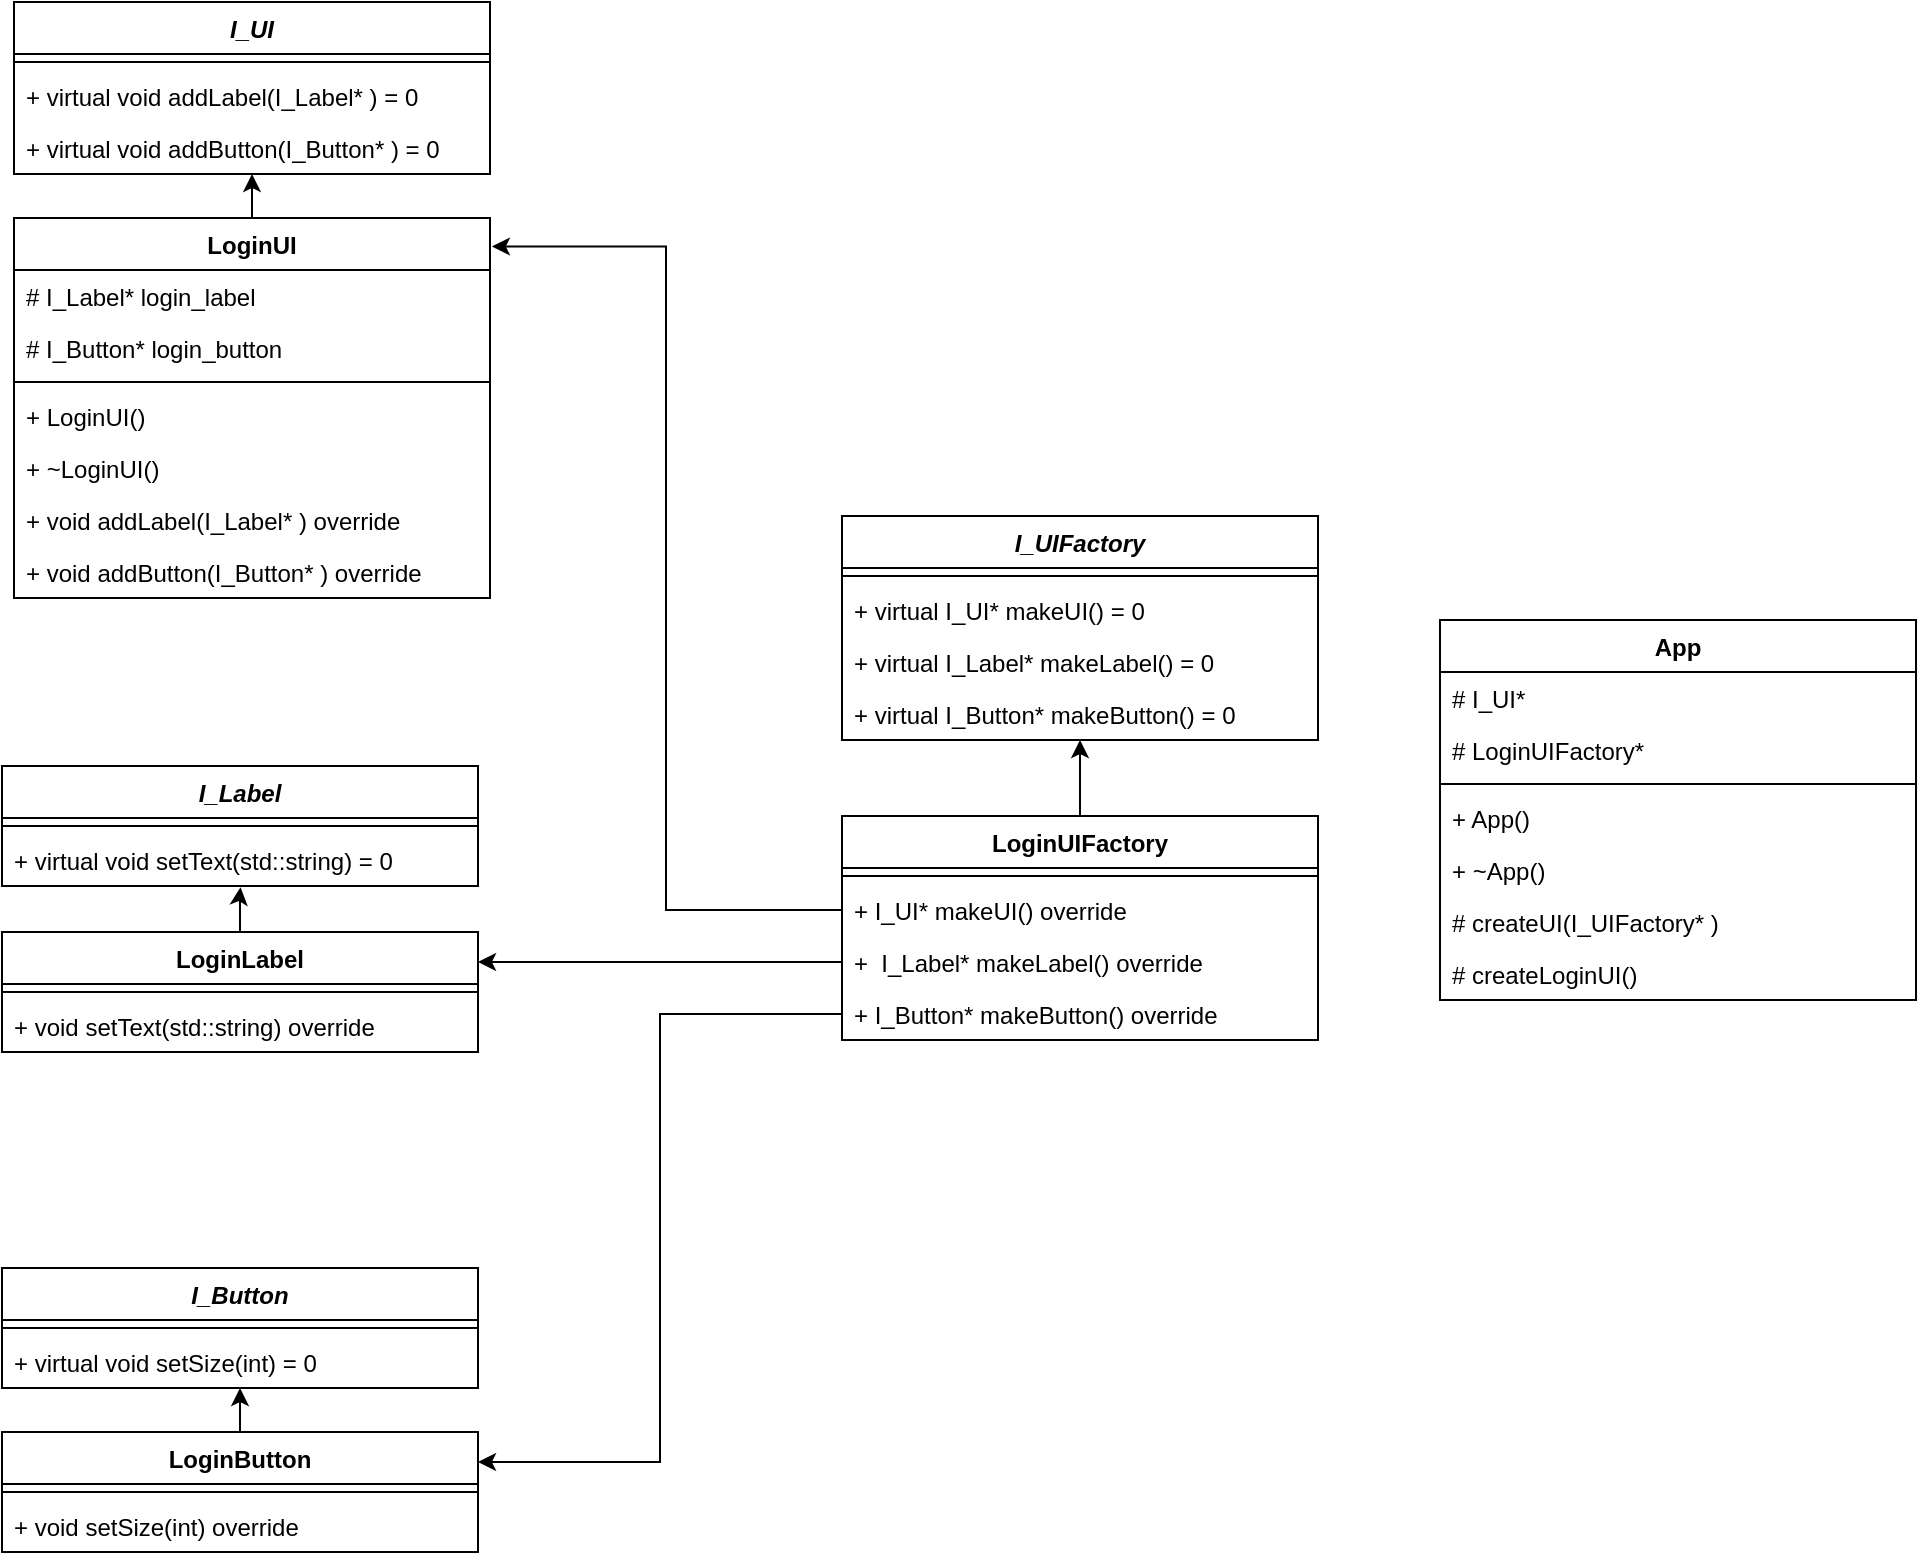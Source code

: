 <mxfile version="23.1.7" type="device" pages="3">
  <diagram name="Page-1" id="u-GXbOxrfGGxTfUqJHSn">
    <mxGraphModel dx="474" dy="396" grid="0" gridSize="10" guides="1" tooltips="1" connect="1" arrows="1" fold="1" page="0" pageScale="1" pageWidth="850" pageHeight="1100" math="0" shadow="0">
      <root>
        <mxCell id="0" />
        <mxCell id="1" parent="0" />
        <mxCell id="1zvYNwJNQV_Y8qh9ZPxv-1" value="&lt;i&gt;I_Label&lt;/i&gt;" style="swimlane;fontStyle=1;align=center;verticalAlign=top;childLayout=stackLayout;horizontal=1;startSize=26;horizontalStack=0;resizeParent=1;resizeParentMax=0;resizeLast=0;collapsible=1;marginBottom=0;whiteSpace=wrap;html=1;" parent="1" vertex="1">
          <mxGeometry x="1228" y="892" width="238" height="60" as="geometry" />
        </mxCell>
        <mxCell id="1zvYNwJNQV_Y8qh9ZPxv-3" value="" style="line;strokeWidth=1;fillColor=none;align=left;verticalAlign=middle;spacingTop=-1;spacingLeft=3;spacingRight=3;rotatable=0;labelPosition=right;points=[];portConstraint=eastwest;strokeColor=inherit;" parent="1zvYNwJNQV_Y8qh9ZPxv-1" vertex="1">
          <mxGeometry y="26" width="238" height="8" as="geometry" />
        </mxCell>
        <mxCell id="1zvYNwJNQV_Y8qh9ZPxv-4" value="+ virtual void setText(std::string) = 0" style="text;strokeColor=none;fillColor=none;align=left;verticalAlign=top;spacingLeft=4;spacingRight=4;overflow=hidden;rotatable=0;points=[[0,0.5],[1,0.5]];portConstraint=eastwest;whiteSpace=wrap;html=1;" parent="1zvYNwJNQV_Y8qh9ZPxv-1" vertex="1">
          <mxGeometry y="34" width="238" height="26" as="geometry" />
        </mxCell>
        <mxCell id="1zvYNwJNQV_Y8qh9ZPxv-5" value="&lt;i&gt;I_Button&lt;/i&gt;" style="swimlane;fontStyle=1;align=center;verticalAlign=top;childLayout=stackLayout;horizontal=1;startSize=26;horizontalStack=0;resizeParent=1;resizeParentMax=0;resizeLast=0;collapsible=1;marginBottom=0;whiteSpace=wrap;html=1;" parent="1" vertex="1">
          <mxGeometry x="1228" y="1143" width="238" height="60" as="geometry" />
        </mxCell>
        <mxCell id="1zvYNwJNQV_Y8qh9ZPxv-6" value="" style="line;strokeWidth=1;fillColor=none;align=left;verticalAlign=middle;spacingTop=-1;spacingLeft=3;spacingRight=3;rotatable=0;labelPosition=right;points=[];portConstraint=eastwest;strokeColor=inherit;" parent="1zvYNwJNQV_Y8qh9ZPxv-5" vertex="1">
          <mxGeometry y="26" width="238" height="8" as="geometry" />
        </mxCell>
        <mxCell id="1zvYNwJNQV_Y8qh9ZPxv-7" value="+ virtual void setSize(int) = 0" style="text;strokeColor=none;fillColor=none;align=left;verticalAlign=top;spacingLeft=4;spacingRight=4;overflow=hidden;rotatable=0;points=[[0,0.5],[1,0.5]];portConstraint=eastwest;whiteSpace=wrap;html=1;" parent="1zvYNwJNQV_Y8qh9ZPxv-5" vertex="1">
          <mxGeometry y="34" width="238" height="26" as="geometry" />
        </mxCell>
        <mxCell id="1zvYNwJNQV_Y8qh9ZPxv-8" value="&lt;i&gt;I_UI&lt;/i&gt;" style="swimlane;fontStyle=1;align=center;verticalAlign=top;childLayout=stackLayout;horizontal=1;startSize=26;horizontalStack=0;resizeParent=1;resizeParentMax=0;resizeLast=0;collapsible=1;marginBottom=0;whiteSpace=wrap;html=1;" parent="1" vertex="1">
          <mxGeometry x="1234" y="510" width="238" height="86" as="geometry" />
        </mxCell>
        <mxCell id="1zvYNwJNQV_Y8qh9ZPxv-9" value="" style="line;strokeWidth=1;fillColor=none;align=left;verticalAlign=middle;spacingTop=-1;spacingLeft=3;spacingRight=3;rotatable=0;labelPosition=right;points=[];portConstraint=eastwest;strokeColor=inherit;" parent="1zvYNwJNQV_Y8qh9ZPxv-8" vertex="1">
          <mxGeometry y="26" width="238" height="8" as="geometry" />
        </mxCell>
        <mxCell id="1zvYNwJNQV_Y8qh9ZPxv-10" value="+ virtual void addLabel(I_Label* ) = 0" style="text;strokeColor=none;fillColor=none;align=left;verticalAlign=top;spacingLeft=4;spacingRight=4;overflow=hidden;rotatable=0;points=[[0,0.5],[1,0.5]];portConstraint=eastwest;whiteSpace=wrap;html=1;" parent="1zvYNwJNQV_Y8qh9ZPxv-8" vertex="1">
          <mxGeometry y="34" width="238" height="26" as="geometry" />
        </mxCell>
        <mxCell id="1zvYNwJNQV_Y8qh9ZPxv-11" value="+ virtual void addButton(I_Button* ) = 0" style="text;strokeColor=none;fillColor=none;align=left;verticalAlign=top;spacingLeft=4;spacingRight=4;overflow=hidden;rotatable=0;points=[[0,0.5],[1,0.5]];portConstraint=eastwest;whiteSpace=wrap;html=1;" parent="1zvYNwJNQV_Y8qh9ZPxv-8" vertex="1">
          <mxGeometry y="60" width="238" height="26" as="geometry" />
        </mxCell>
        <mxCell id="1zvYNwJNQV_Y8qh9ZPxv-12" value="LoginLabel" style="swimlane;fontStyle=1;align=center;verticalAlign=top;childLayout=stackLayout;horizontal=1;startSize=26;horizontalStack=0;resizeParent=1;resizeParentMax=0;resizeLast=0;collapsible=1;marginBottom=0;whiteSpace=wrap;html=1;" parent="1" vertex="1">
          <mxGeometry x="1228" y="975" width="238" height="60" as="geometry" />
        </mxCell>
        <mxCell id="1zvYNwJNQV_Y8qh9ZPxv-13" value="" style="line;strokeWidth=1;fillColor=none;align=left;verticalAlign=middle;spacingTop=-1;spacingLeft=3;spacingRight=3;rotatable=0;labelPosition=right;points=[];portConstraint=eastwest;strokeColor=inherit;" parent="1zvYNwJNQV_Y8qh9ZPxv-12" vertex="1">
          <mxGeometry y="26" width="238" height="8" as="geometry" />
        </mxCell>
        <mxCell id="1zvYNwJNQV_Y8qh9ZPxv-14" value="+ void setText(std::string) override" style="text;strokeColor=none;fillColor=none;align=left;verticalAlign=top;spacingLeft=4;spacingRight=4;overflow=hidden;rotatable=0;points=[[0,0.5],[1,0.5]];portConstraint=eastwest;whiteSpace=wrap;html=1;" parent="1zvYNwJNQV_Y8qh9ZPxv-12" vertex="1">
          <mxGeometry y="34" width="238" height="26" as="geometry" />
        </mxCell>
        <mxCell id="1zvYNwJNQV_Y8qh9ZPxv-15" style="edgeStyle=orthogonalEdgeStyle;rounded=0;orthogonalLoop=1;jettySize=auto;html=1;entryX=0.501;entryY=1.022;entryDx=0;entryDy=0;entryPerimeter=0;" parent="1" source="1zvYNwJNQV_Y8qh9ZPxv-12" target="1zvYNwJNQV_Y8qh9ZPxv-4" edge="1">
          <mxGeometry relative="1" as="geometry" />
        </mxCell>
        <mxCell id="1zvYNwJNQV_Y8qh9ZPxv-30" style="edgeStyle=orthogonalEdgeStyle;rounded=0;orthogonalLoop=1;jettySize=auto;html=1;" parent="1" source="1zvYNwJNQV_Y8qh9ZPxv-16" target="1zvYNwJNQV_Y8qh9ZPxv-5" edge="1">
          <mxGeometry relative="1" as="geometry" />
        </mxCell>
        <mxCell id="1zvYNwJNQV_Y8qh9ZPxv-16" value="LoginButton" style="swimlane;fontStyle=1;align=center;verticalAlign=top;childLayout=stackLayout;horizontal=1;startSize=26;horizontalStack=0;resizeParent=1;resizeParentMax=0;resizeLast=0;collapsible=1;marginBottom=0;whiteSpace=wrap;html=1;" parent="1" vertex="1">
          <mxGeometry x="1228" y="1225" width="238" height="60" as="geometry" />
        </mxCell>
        <mxCell id="1zvYNwJNQV_Y8qh9ZPxv-17" value="" style="line;strokeWidth=1;fillColor=none;align=left;verticalAlign=middle;spacingTop=-1;spacingLeft=3;spacingRight=3;rotatable=0;labelPosition=right;points=[];portConstraint=eastwest;strokeColor=inherit;" parent="1zvYNwJNQV_Y8qh9ZPxv-16" vertex="1">
          <mxGeometry y="26" width="238" height="8" as="geometry" />
        </mxCell>
        <mxCell id="1zvYNwJNQV_Y8qh9ZPxv-18" value="+ void setSize(int) override" style="text;strokeColor=none;fillColor=none;align=left;verticalAlign=top;spacingLeft=4;spacingRight=4;overflow=hidden;rotatable=0;points=[[0,0.5],[1,0.5]];portConstraint=eastwest;whiteSpace=wrap;html=1;" parent="1zvYNwJNQV_Y8qh9ZPxv-16" vertex="1">
          <mxGeometry y="34" width="238" height="26" as="geometry" />
        </mxCell>
        <mxCell id="1zvYNwJNQV_Y8qh9ZPxv-29" style="edgeStyle=orthogonalEdgeStyle;rounded=0;orthogonalLoop=1;jettySize=auto;html=1;" parent="1" source="1zvYNwJNQV_Y8qh9ZPxv-19" target="1zvYNwJNQV_Y8qh9ZPxv-8" edge="1">
          <mxGeometry relative="1" as="geometry" />
        </mxCell>
        <mxCell id="1zvYNwJNQV_Y8qh9ZPxv-19" value="LoginUI" style="swimlane;fontStyle=1;align=center;verticalAlign=top;childLayout=stackLayout;horizontal=1;startSize=26;horizontalStack=0;resizeParent=1;resizeParentMax=0;resizeLast=0;collapsible=1;marginBottom=0;whiteSpace=wrap;html=1;" parent="1" vertex="1">
          <mxGeometry x="1234" y="618" width="238" height="190" as="geometry" />
        </mxCell>
        <mxCell id="1zvYNwJNQV_Y8qh9ZPxv-27" value="# I_Label* login_label" style="text;strokeColor=none;fillColor=none;align=left;verticalAlign=top;spacingLeft=4;spacingRight=4;overflow=hidden;rotatable=0;points=[[0,0.5],[1,0.5]];portConstraint=eastwest;whiteSpace=wrap;html=1;" parent="1zvYNwJNQV_Y8qh9ZPxv-19" vertex="1">
          <mxGeometry y="26" width="238" height="26" as="geometry" />
        </mxCell>
        <mxCell id="1zvYNwJNQV_Y8qh9ZPxv-28" value="# I_Button* login_button" style="text;strokeColor=none;fillColor=none;align=left;verticalAlign=top;spacingLeft=4;spacingRight=4;overflow=hidden;rotatable=0;points=[[0,0.5],[1,0.5]];portConstraint=eastwest;whiteSpace=wrap;html=1;" parent="1zvYNwJNQV_Y8qh9ZPxv-19" vertex="1">
          <mxGeometry y="52" width="238" height="26" as="geometry" />
        </mxCell>
        <mxCell id="1zvYNwJNQV_Y8qh9ZPxv-20" value="" style="line;strokeWidth=1;fillColor=none;align=left;verticalAlign=middle;spacingTop=-1;spacingLeft=3;spacingRight=3;rotatable=0;labelPosition=right;points=[];portConstraint=eastwest;strokeColor=inherit;" parent="1zvYNwJNQV_Y8qh9ZPxv-19" vertex="1">
          <mxGeometry y="78" width="238" height="8" as="geometry" />
        </mxCell>
        <mxCell id="1zvYNwJNQV_Y8qh9ZPxv-21" value="+ LoginUI()" style="text;strokeColor=none;fillColor=none;align=left;verticalAlign=top;spacingLeft=4;spacingRight=4;overflow=hidden;rotatable=0;points=[[0,0.5],[1,0.5]];portConstraint=eastwest;whiteSpace=wrap;html=1;" parent="1zvYNwJNQV_Y8qh9ZPxv-19" vertex="1">
          <mxGeometry y="86" width="238" height="26" as="geometry" />
        </mxCell>
        <mxCell id="1zvYNwJNQV_Y8qh9ZPxv-22" value="+ ~LoginUI()" style="text;strokeColor=none;fillColor=none;align=left;verticalAlign=top;spacingLeft=4;spacingRight=4;overflow=hidden;rotatable=0;points=[[0,0.5],[1,0.5]];portConstraint=eastwest;whiteSpace=wrap;html=1;" parent="1zvYNwJNQV_Y8qh9ZPxv-19" vertex="1">
          <mxGeometry y="112" width="238" height="26" as="geometry" />
        </mxCell>
        <mxCell id="1zvYNwJNQV_Y8qh9ZPxv-26" value="+ void addLabel(I_Label* ) override" style="text;strokeColor=none;fillColor=none;align=left;verticalAlign=top;spacingLeft=4;spacingRight=4;overflow=hidden;rotatable=0;points=[[0,0.5],[1,0.5]];portConstraint=eastwest;whiteSpace=wrap;html=1;" parent="1zvYNwJNQV_Y8qh9ZPxv-19" vertex="1">
          <mxGeometry y="138" width="238" height="26" as="geometry" />
        </mxCell>
        <mxCell id="1zvYNwJNQV_Y8qh9ZPxv-25" value="+ void addButton(I_Button* ) override" style="text;strokeColor=none;fillColor=none;align=left;verticalAlign=top;spacingLeft=4;spacingRight=4;overflow=hidden;rotatable=0;points=[[0,0.5],[1,0.5]];portConstraint=eastwest;whiteSpace=wrap;html=1;" parent="1zvYNwJNQV_Y8qh9ZPxv-19" vertex="1">
          <mxGeometry y="164" width="238" height="26" as="geometry" />
        </mxCell>
        <mxCell id="1zvYNwJNQV_Y8qh9ZPxv-31" value="&lt;i&gt;I_UIFactory&lt;/i&gt;" style="swimlane;fontStyle=1;align=center;verticalAlign=top;childLayout=stackLayout;horizontal=1;startSize=26;horizontalStack=0;resizeParent=1;resizeParentMax=0;resizeLast=0;collapsible=1;marginBottom=0;whiteSpace=wrap;html=1;" parent="1" vertex="1">
          <mxGeometry x="1648" y="767" width="238" height="112" as="geometry" />
        </mxCell>
        <mxCell id="1zvYNwJNQV_Y8qh9ZPxv-32" value="" style="line;strokeWidth=1;fillColor=none;align=left;verticalAlign=middle;spacingTop=-1;spacingLeft=3;spacingRight=3;rotatable=0;labelPosition=right;points=[];portConstraint=eastwest;strokeColor=inherit;" parent="1zvYNwJNQV_Y8qh9ZPxv-31" vertex="1">
          <mxGeometry y="26" width="238" height="8" as="geometry" />
        </mxCell>
        <mxCell id="1zvYNwJNQV_Y8qh9ZPxv-33" value="+ virtual I_UI* makeUI() = 0" style="text;strokeColor=none;fillColor=none;align=left;verticalAlign=top;spacingLeft=4;spacingRight=4;overflow=hidden;rotatable=0;points=[[0,0.5],[1,0.5]];portConstraint=eastwest;whiteSpace=wrap;html=1;" parent="1zvYNwJNQV_Y8qh9ZPxv-31" vertex="1">
          <mxGeometry y="34" width="238" height="26" as="geometry" />
        </mxCell>
        <mxCell id="1zvYNwJNQV_Y8qh9ZPxv-35" value="+ virtual I_Label* makeLabel() = 0" style="text;strokeColor=none;fillColor=none;align=left;verticalAlign=top;spacingLeft=4;spacingRight=4;overflow=hidden;rotatable=0;points=[[0,0.5],[1,0.5]];portConstraint=eastwest;whiteSpace=wrap;html=1;" parent="1zvYNwJNQV_Y8qh9ZPxv-31" vertex="1">
          <mxGeometry y="60" width="238" height="26" as="geometry" />
        </mxCell>
        <mxCell id="1zvYNwJNQV_Y8qh9ZPxv-36" value="+ virtual I_Button* makeButton() = 0" style="text;strokeColor=none;fillColor=none;align=left;verticalAlign=top;spacingLeft=4;spacingRight=4;overflow=hidden;rotatable=0;points=[[0,0.5],[1,0.5]];portConstraint=eastwest;whiteSpace=wrap;html=1;" parent="1zvYNwJNQV_Y8qh9ZPxv-31" vertex="1">
          <mxGeometry y="86" width="238" height="26" as="geometry" />
        </mxCell>
        <mxCell id="1zvYNwJNQV_Y8qh9ZPxv-42" style="edgeStyle=orthogonalEdgeStyle;rounded=0;orthogonalLoop=1;jettySize=auto;html=1;" parent="1" source="1zvYNwJNQV_Y8qh9ZPxv-37" target="1zvYNwJNQV_Y8qh9ZPxv-31" edge="1">
          <mxGeometry relative="1" as="geometry" />
        </mxCell>
        <mxCell id="1zvYNwJNQV_Y8qh9ZPxv-37" value="LoginUIFactory" style="swimlane;fontStyle=1;align=center;verticalAlign=top;childLayout=stackLayout;horizontal=1;startSize=26;horizontalStack=0;resizeParent=1;resizeParentMax=0;resizeLast=0;collapsible=1;marginBottom=0;whiteSpace=wrap;html=1;" parent="1" vertex="1">
          <mxGeometry x="1648" y="917" width="238" height="112" as="geometry" />
        </mxCell>
        <mxCell id="1zvYNwJNQV_Y8qh9ZPxv-38" value="" style="line;strokeWidth=1;fillColor=none;align=left;verticalAlign=middle;spacingTop=-1;spacingLeft=3;spacingRight=3;rotatable=0;labelPosition=right;points=[];portConstraint=eastwest;strokeColor=inherit;" parent="1zvYNwJNQV_Y8qh9ZPxv-37" vertex="1">
          <mxGeometry y="26" width="238" height="8" as="geometry" />
        </mxCell>
        <mxCell id="1zvYNwJNQV_Y8qh9ZPxv-39" value="+ I_UI* makeUI() override" style="text;strokeColor=none;fillColor=none;align=left;verticalAlign=top;spacingLeft=4;spacingRight=4;overflow=hidden;rotatable=0;points=[[0,0.5],[1,0.5]];portConstraint=eastwest;whiteSpace=wrap;html=1;" parent="1zvYNwJNQV_Y8qh9ZPxv-37" vertex="1">
          <mxGeometry y="34" width="238" height="26" as="geometry" />
        </mxCell>
        <mxCell id="1zvYNwJNQV_Y8qh9ZPxv-40" value="+&amp;nbsp; I_Label* makeLabel() override" style="text;strokeColor=none;fillColor=none;align=left;verticalAlign=top;spacingLeft=4;spacingRight=4;overflow=hidden;rotatable=0;points=[[0,0.5],[1,0.5]];portConstraint=eastwest;whiteSpace=wrap;html=1;" parent="1zvYNwJNQV_Y8qh9ZPxv-37" vertex="1">
          <mxGeometry y="60" width="238" height="26" as="geometry" />
        </mxCell>
        <mxCell id="1zvYNwJNQV_Y8qh9ZPxv-41" value="+ I_Button* makeButton() override" style="text;strokeColor=none;fillColor=none;align=left;verticalAlign=top;spacingLeft=4;spacingRight=4;overflow=hidden;rotatable=0;points=[[0,0.5],[1,0.5]];portConstraint=eastwest;whiteSpace=wrap;html=1;" parent="1zvYNwJNQV_Y8qh9ZPxv-37" vertex="1">
          <mxGeometry y="86" width="238" height="26" as="geometry" />
        </mxCell>
        <mxCell id="1zvYNwJNQV_Y8qh9ZPxv-43" value="App" style="swimlane;fontStyle=1;align=center;verticalAlign=top;childLayout=stackLayout;horizontal=1;startSize=26;horizontalStack=0;resizeParent=1;resizeParentMax=0;resizeLast=0;collapsible=1;marginBottom=0;whiteSpace=wrap;html=1;" parent="1" vertex="1">
          <mxGeometry x="1947" y="819" width="238" height="190" as="geometry" />
        </mxCell>
        <mxCell id="1zvYNwJNQV_Y8qh9ZPxv-48" value="# I_UI*&amp;nbsp;" style="text;strokeColor=none;fillColor=none;align=left;verticalAlign=top;spacingLeft=4;spacingRight=4;overflow=hidden;rotatable=0;points=[[0,0.5],[1,0.5]];portConstraint=eastwest;whiteSpace=wrap;html=1;" parent="1zvYNwJNQV_Y8qh9ZPxv-43" vertex="1">
          <mxGeometry y="26" width="238" height="26" as="geometry" />
        </mxCell>
        <mxCell id="oKWoOytHdzoudp-hIeSu-1" value="# LoginUIFactory*" style="text;strokeColor=none;fillColor=none;align=left;verticalAlign=top;spacingLeft=4;spacingRight=4;overflow=hidden;rotatable=0;points=[[0,0.5],[1,0.5]];portConstraint=eastwest;whiteSpace=wrap;html=1;" parent="1zvYNwJNQV_Y8qh9ZPxv-43" vertex="1">
          <mxGeometry y="52" width="238" height="26" as="geometry" />
        </mxCell>
        <mxCell id="1zvYNwJNQV_Y8qh9ZPxv-44" value="" style="line;strokeWidth=1;fillColor=none;align=left;verticalAlign=middle;spacingTop=-1;spacingLeft=3;spacingRight=3;rotatable=0;labelPosition=right;points=[];portConstraint=eastwest;strokeColor=inherit;" parent="1zvYNwJNQV_Y8qh9ZPxv-43" vertex="1">
          <mxGeometry y="78" width="238" height="8" as="geometry" />
        </mxCell>
        <mxCell id="1zvYNwJNQV_Y8qh9ZPxv-47" value="+ App()" style="text;strokeColor=none;fillColor=none;align=left;verticalAlign=top;spacingLeft=4;spacingRight=4;overflow=hidden;rotatable=0;points=[[0,0.5],[1,0.5]];portConstraint=eastwest;whiteSpace=wrap;html=1;" parent="1zvYNwJNQV_Y8qh9ZPxv-43" vertex="1">
          <mxGeometry y="86" width="238" height="26" as="geometry" />
        </mxCell>
        <mxCell id="1zvYNwJNQV_Y8qh9ZPxv-49" value="+ ~App()" style="text;strokeColor=none;fillColor=none;align=left;verticalAlign=top;spacingLeft=4;spacingRight=4;overflow=hidden;rotatable=0;points=[[0,0.5],[1,0.5]];portConstraint=eastwest;whiteSpace=wrap;html=1;" parent="1zvYNwJNQV_Y8qh9ZPxv-43" vertex="1">
          <mxGeometry y="112" width="238" height="26" as="geometry" />
        </mxCell>
        <mxCell id="1zvYNwJNQV_Y8qh9ZPxv-45" value="# createUI(I_UIFactory* )" style="text;strokeColor=none;fillColor=none;align=left;verticalAlign=top;spacingLeft=4;spacingRight=4;overflow=hidden;rotatable=0;points=[[0,0.5],[1,0.5]];portConstraint=eastwest;whiteSpace=wrap;html=1;" parent="1zvYNwJNQV_Y8qh9ZPxv-43" vertex="1">
          <mxGeometry y="138" width="238" height="26" as="geometry" />
        </mxCell>
        <mxCell id="1zvYNwJNQV_Y8qh9ZPxv-46" value="# createLoginUI()" style="text;strokeColor=none;fillColor=none;align=left;verticalAlign=top;spacingLeft=4;spacingRight=4;overflow=hidden;rotatable=0;points=[[0,0.5],[1,0.5]];portConstraint=eastwest;whiteSpace=wrap;html=1;" parent="1zvYNwJNQV_Y8qh9ZPxv-43" vertex="1">
          <mxGeometry y="164" width="238" height="26" as="geometry" />
        </mxCell>
        <mxCell id="bYGoAhZh58crnxa7rVHh-1" style="edgeStyle=orthogonalEdgeStyle;rounded=0;orthogonalLoop=1;jettySize=auto;html=1;entryX=1.004;entryY=0.075;entryDx=0;entryDy=0;entryPerimeter=0;" parent="1" source="1zvYNwJNQV_Y8qh9ZPxv-39" target="1zvYNwJNQV_Y8qh9ZPxv-19" edge="1">
          <mxGeometry relative="1" as="geometry" />
        </mxCell>
        <mxCell id="bYGoAhZh58crnxa7rVHh-2" style="edgeStyle=orthogonalEdgeStyle;rounded=0;orthogonalLoop=1;jettySize=auto;html=1;entryX=1;entryY=0.25;entryDx=0;entryDy=0;" parent="1" source="1zvYNwJNQV_Y8qh9ZPxv-40" target="1zvYNwJNQV_Y8qh9ZPxv-12" edge="1">
          <mxGeometry relative="1" as="geometry" />
        </mxCell>
        <mxCell id="bYGoAhZh58crnxa7rVHh-3" style="edgeStyle=orthogonalEdgeStyle;rounded=0;orthogonalLoop=1;jettySize=auto;html=1;entryX=1;entryY=0.25;entryDx=0;entryDy=0;" parent="1" source="1zvYNwJNQV_Y8qh9ZPxv-41" target="1zvYNwJNQV_Y8qh9ZPxv-16" edge="1">
          <mxGeometry relative="1" as="geometry" />
        </mxCell>
      </root>
    </mxGraphModel>
  </diagram>
  <diagram id="mRzq93b2BVK2GlySEdpy" name="Page-2">
    <mxGraphModel dx="226" dy="-49" grid="0" gridSize="10" guides="0" tooltips="1" connect="1" arrows="1" fold="1" page="0" pageScale="1" pageWidth="850" pageHeight="1100" math="0" shadow="0">
      <root>
        <mxCell id="0" />
        <mxCell id="1" parent="0" />
        <mxCell id="qk4Klq45tFlS8pqzvSdm-1" value="&lt;i&gt;AbstractProductA&lt;/i&gt;" style="swimlane;fontStyle=1;align=center;verticalAlign=top;childLayout=stackLayout;horizontal=1;startSize=26;horizontalStack=0;resizeParent=1;resizeParentMax=0;resizeLast=0;collapsible=1;marginBottom=0;whiteSpace=wrap;html=1;" parent="1" vertex="1">
          <mxGeometry x="1228" y="811" width="238" height="60" as="geometry" />
        </mxCell>
        <mxCell id="qk4Klq45tFlS8pqzvSdm-2" value="" style="line;strokeWidth=1;fillColor=none;align=left;verticalAlign=middle;spacingTop=-1;spacingLeft=3;spacingRight=3;rotatable=0;labelPosition=right;points=[];portConstraint=eastwest;strokeColor=inherit;" parent="qk4Klq45tFlS8pqzvSdm-1" vertex="1">
          <mxGeometry y="26" width="238" height="8" as="geometry" />
        </mxCell>
        <mxCell id="qk4Klq45tFlS8pqzvSdm-3" value="pure virtual methods" style="text;strokeColor=none;fillColor=none;align=left;verticalAlign=top;spacingLeft=4;spacingRight=4;overflow=hidden;rotatable=0;points=[[0,0.5],[1,0.5]];portConstraint=eastwest;whiteSpace=wrap;html=1;" parent="qk4Klq45tFlS8pqzvSdm-1" vertex="1">
          <mxGeometry y="34" width="238" height="26" as="geometry" />
        </mxCell>
        <mxCell id="qk4Klq45tFlS8pqzvSdm-4" value="&lt;i&gt;AbstractProductB&lt;/i&gt;" style="swimlane;fontStyle=1;align=center;verticalAlign=top;childLayout=stackLayout;horizontal=1;startSize=26;horizontalStack=0;resizeParent=1;resizeParentMax=0;resizeLast=0;collapsible=1;marginBottom=0;whiteSpace=wrap;html=1;" parent="1" vertex="1">
          <mxGeometry x="1228" y="1052" width="238" height="60" as="geometry" />
        </mxCell>
        <mxCell id="qk4Klq45tFlS8pqzvSdm-5" value="" style="line;strokeWidth=1;fillColor=none;align=left;verticalAlign=middle;spacingTop=-1;spacingLeft=3;spacingRight=3;rotatable=0;labelPosition=right;points=[];portConstraint=eastwest;strokeColor=inherit;" parent="qk4Klq45tFlS8pqzvSdm-4" vertex="1">
          <mxGeometry y="26" width="238" height="8" as="geometry" />
        </mxCell>
        <mxCell id="qk4Klq45tFlS8pqzvSdm-6" value="pure virtual methods" style="text;strokeColor=none;fillColor=none;align=left;verticalAlign=top;spacingLeft=4;spacingRight=4;overflow=hidden;rotatable=0;points=[[0,0.5],[1,0.5]];portConstraint=eastwest;whiteSpace=wrap;html=1;" parent="qk4Klq45tFlS8pqzvSdm-4" vertex="1">
          <mxGeometry y="34" width="238" height="26" as="geometry" />
        </mxCell>
        <mxCell id="qk4Klq45tFlS8pqzvSdm-7" value="&lt;i&gt;AbstractProductC&lt;/i&gt;" style="swimlane;fontStyle=1;align=center;verticalAlign=top;childLayout=stackLayout;horizontal=1;startSize=26;horizontalStack=0;resizeParent=1;resizeParentMax=0;resizeLast=0;collapsible=1;marginBottom=0;whiteSpace=wrap;html=1;" parent="1" vertex="1">
          <mxGeometry x="1227" y="1274" width="238" height="60" as="geometry" />
        </mxCell>
        <mxCell id="qk4Klq45tFlS8pqzvSdm-8" value="" style="line;strokeWidth=1;fillColor=none;align=left;verticalAlign=middle;spacingTop=-1;spacingLeft=3;spacingRight=3;rotatable=0;labelPosition=right;points=[];portConstraint=eastwest;strokeColor=inherit;" parent="qk4Klq45tFlS8pqzvSdm-7" vertex="1">
          <mxGeometry y="26" width="238" height="8" as="geometry" />
        </mxCell>
        <mxCell id="qk4Klq45tFlS8pqzvSdm-10" value="pure virtual methods" style="text;strokeColor=none;fillColor=none;align=left;verticalAlign=top;spacingLeft=4;spacingRight=4;overflow=hidden;rotatable=0;points=[[0,0.5],[1,0.5]];portConstraint=eastwest;whiteSpace=wrap;html=1;" parent="qk4Klq45tFlS8pqzvSdm-7" vertex="1">
          <mxGeometry y="34" width="238" height="26" as="geometry" />
        </mxCell>
        <mxCell id="qk4Klq45tFlS8pqzvSdm-11" value="ConcreteProductA" style="swimlane;fontStyle=1;align=center;verticalAlign=top;childLayout=stackLayout;horizontal=1;startSize=26;horizontalStack=0;resizeParent=1;resizeParentMax=0;resizeLast=0;collapsible=1;marginBottom=0;whiteSpace=wrap;html=1;" parent="1" vertex="1">
          <mxGeometry x="1228" y="892" width="238" height="86" as="geometry" />
        </mxCell>
        <mxCell id="qk4Klq45tFlS8pqzvSdm-54" value="members" style="text;strokeColor=none;fillColor=none;align=left;verticalAlign=top;spacingLeft=4;spacingRight=4;overflow=hidden;rotatable=0;points=[[0,0.5],[1,0.5]];portConstraint=eastwest;whiteSpace=wrap;html=1;" parent="qk4Klq45tFlS8pqzvSdm-11" vertex="1">
          <mxGeometry y="26" width="238" height="26" as="geometry" />
        </mxCell>
        <mxCell id="qk4Klq45tFlS8pqzvSdm-12" value="" style="line;strokeWidth=1;fillColor=none;align=left;verticalAlign=middle;spacingTop=-1;spacingLeft=3;spacingRight=3;rotatable=0;labelPosition=right;points=[];portConstraint=eastwest;strokeColor=inherit;" parent="qk4Klq45tFlS8pqzvSdm-11" vertex="1">
          <mxGeometry y="52" width="238" height="8" as="geometry" />
        </mxCell>
        <mxCell id="qk4Klq45tFlS8pqzvSdm-13" value="methods" style="text;strokeColor=none;fillColor=none;align=left;verticalAlign=top;spacingLeft=4;spacingRight=4;overflow=hidden;rotatable=0;points=[[0,0.5],[1,0.5]];portConstraint=eastwest;whiteSpace=wrap;html=1;" parent="qk4Klq45tFlS8pqzvSdm-11" vertex="1">
          <mxGeometry y="60" width="238" height="26" as="geometry" />
        </mxCell>
        <mxCell id="qk4Klq45tFlS8pqzvSdm-14" style="edgeStyle=orthogonalEdgeStyle;rounded=0;orthogonalLoop=1;jettySize=auto;html=1;entryX=0.501;entryY=1.022;entryDx=0;entryDy=0;entryPerimeter=0;" parent="1" source="qk4Klq45tFlS8pqzvSdm-11" target="qk4Klq45tFlS8pqzvSdm-3" edge="1">
          <mxGeometry relative="1" as="geometry" />
        </mxCell>
        <mxCell id="qk4Klq45tFlS8pqzvSdm-15" style="edgeStyle=orthogonalEdgeStyle;rounded=0;orthogonalLoop=1;jettySize=auto;html=1;" parent="1" source="qk4Klq45tFlS8pqzvSdm-16" target="qk4Klq45tFlS8pqzvSdm-4" edge="1">
          <mxGeometry relative="1" as="geometry" />
        </mxCell>
        <mxCell id="qk4Klq45tFlS8pqzvSdm-16" value="ConcreteProductB" style="swimlane;fontStyle=1;align=center;verticalAlign=top;childLayout=stackLayout;horizontal=1;startSize=26;horizontalStack=0;resizeParent=1;resizeParentMax=0;resizeLast=0;collapsible=1;marginBottom=0;whiteSpace=wrap;html=1;" parent="1" vertex="1">
          <mxGeometry x="1227" y="1133" width="238" height="86" as="geometry" />
        </mxCell>
        <mxCell id="qk4Klq45tFlS8pqzvSdm-56" value="members" style="text;strokeColor=none;fillColor=none;align=left;verticalAlign=top;spacingLeft=4;spacingRight=4;overflow=hidden;rotatable=0;points=[[0,0.5],[1,0.5]];portConstraint=eastwest;whiteSpace=wrap;html=1;" parent="qk4Klq45tFlS8pqzvSdm-16" vertex="1">
          <mxGeometry y="26" width="238" height="26" as="geometry" />
        </mxCell>
        <mxCell id="qk4Klq45tFlS8pqzvSdm-17" value="" style="line;strokeWidth=1;fillColor=none;align=left;verticalAlign=middle;spacingTop=-1;spacingLeft=3;spacingRight=3;rotatable=0;labelPosition=right;points=[];portConstraint=eastwest;strokeColor=inherit;" parent="qk4Klq45tFlS8pqzvSdm-16" vertex="1">
          <mxGeometry y="52" width="238" height="8" as="geometry" />
        </mxCell>
        <mxCell id="qk4Klq45tFlS8pqzvSdm-18" value="methods" style="text;strokeColor=none;fillColor=none;align=left;verticalAlign=top;spacingLeft=4;spacingRight=4;overflow=hidden;rotatable=0;points=[[0,0.5],[1,0.5]];portConstraint=eastwest;whiteSpace=wrap;html=1;" parent="qk4Klq45tFlS8pqzvSdm-16" vertex="1">
          <mxGeometry y="60" width="238" height="26" as="geometry" />
        </mxCell>
        <mxCell id="qk4Klq45tFlS8pqzvSdm-19" style="edgeStyle=orthogonalEdgeStyle;rounded=0;orthogonalLoop=1;jettySize=auto;html=1;" parent="1" source="qk4Klq45tFlS8pqzvSdm-20" target="qk4Klq45tFlS8pqzvSdm-7" edge="1">
          <mxGeometry relative="1" as="geometry" />
        </mxCell>
        <mxCell id="qk4Klq45tFlS8pqzvSdm-20" value="ConcreteProductC" style="swimlane;fontStyle=1;align=center;verticalAlign=top;childLayout=stackLayout;horizontal=1;startSize=26;horizontalStack=0;resizeParent=1;resizeParentMax=0;resizeLast=0;collapsible=1;marginBottom=0;whiteSpace=wrap;html=1;" parent="1" vertex="1">
          <mxGeometry x="1228" y="1358" width="238" height="86" as="geometry" />
        </mxCell>
        <mxCell id="qk4Klq45tFlS8pqzvSdm-21" value="members" style="text;strokeColor=none;fillColor=none;align=left;verticalAlign=top;spacingLeft=4;spacingRight=4;overflow=hidden;rotatable=0;points=[[0,0.5],[1,0.5]];portConstraint=eastwest;whiteSpace=wrap;html=1;" parent="qk4Klq45tFlS8pqzvSdm-20" vertex="1">
          <mxGeometry y="26" width="238" height="26" as="geometry" />
        </mxCell>
        <mxCell id="qk4Klq45tFlS8pqzvSdm-23" value="" style="line;strokeWidth=1;fillColor=none;align=left;verticalAlign=middle;spacingTop=-1;spacingLeft=3;spacingRight=3;rotatable=0;labelPosition=right;points=[];portConstraint=eastwest;strokeColor=inherit;" parent="qk4Klq45tFlS8pqzvSdm-20" vertex="1">
          <mxGeometry y="52" width="238" height="8" as="geometry" />
        </mxCell>
        <mxCell id="qk4Klq45tFlS8pqzvSdm-24" value="methods" style="text;strokeColor=none;fillColor=none;align=left;verticalAlign=top;spacingLeft=4;spacingRight=4;overflow=hidden;rotatable=0;points=[[0,0.5],[1,0.5]];portConstraint=eastwest;whiteSpace=wrap;html=1;" parent="qk4Klq45tFlS8pqzvSdm-20" vertex="1">
          <mxGeometry y="60" width="238" height="26" as="geometry" />
        </mxCell>
        <mxCell id="qk4Klq45tFlS8pqzvSdm-28" value="&lt;i&gt;AbstractFactory&lt;/i&gt;" style="swimlane;fontStyle=1;align=center;verticalAlign=top;childLayout=stackLayout;horizontal=1;startSize=26;horizontalStack=0;resizeParent=1;resizeParentMax=0;resizeLast=0;collapsible=1;marginBottom=0;whiteSpace=wrap;html=1;" parent="1" vertex="1">
          <mxGeometry x="1593" y="916" width="269" height="112" as="geometry" />
        </mxCell>
        <mxCell id="qk4Klq45tFlS8pqzvSdm-29" value="" style="line;strokeWidth=1;fillColor=none;align=left;verticalAlign=middle;spacingTop=-1;spacingLeft=3;spacingRight=3;rotatable=0;labelPosition=right;points=[];portConstraint=eastwest;strokeColor=inherit;" parent="qk4Klq45tFlS8pqzvSdm-28" vertex="1">
          <mxGeometry y="26" width="269" height="8" as="geometry" />
        </mxCell>
        <mxCell id="qk4Klq45tFlS8pqzvSdm-30" value="+ virtual AbstractProductA* makeProductA() = 0" style="text;strokeColor=none;fillColor=none;align=left;verticalAlign=top;spacingLeft=4;spacingRight=4;overflow=hidden;rotatable=0;points=[[0,0.5],[1,0.5]];portConstraint=eastwest;whiteSpace=wrap;html=1;" parent="qk4Klq45tFlS8pqzvSdm-28" vertex="1">
          <mxGeometry y="34" width="269" height="26" as="geometry" />
        </mxCell>
        <mxCell id="qk4Klq45tFlS8pqzvSdm-58" value="+ virtual AbstractProductB* makeProductB() = 0" style="text;strokeColor=none;fillColor=none;align=left;verticalAlign=top;spacingLeft=4;spacingRight=4;overflow=hidden;rotatable=0;points=[[0,0.5],[1,0.5]];portConstraint=eastwest;whiteSpace=wrap;html=1;" parent="qk4Klq45tFlS8pqzvSdm-28" vertex="1">
          <mxGeometry y="60" width="269" height="26" as="geometry" />
        </mxCell>
        <mxCell id="qk4Klq45tFlS8pqzvSdm-59" value="+ virtual AbstractProductC* makeProductC() = 0" style="text;strokeColor=none;fillColor=none;align=left;verticalAlign=top;spacingLeft=4;spacingRight=4;overflow=hidden;rotatable=0;points=[[0,0.5],[1,0.5]];portConstraint=eastwest;whiteSpace=wrap;html=1;" parent="qk4Klq45tFlS8pqzvSdm-28" vertex="1">
          <mxGeometry y="86" width="269" height="26" as="geometry" />
        </mxCell>
        <mxCell id="qk4Klq45tFlS8pqzvSdm-33" style="edgeStyle=orthogonalEdgeStyle;rounded=0;orthogonalLoop=1;jettySize=auto;html=1;" parent="1" source="qk4Klq45tFlS8pqzvSdm-34" target="qk4Klq45tFlS8pqzvSdm-28" edge="1">
          <mxGeometry relative="1" as="geometry" />
        </mxCell>
        <mxCell id="qk4Klq45tFlS8pqzvSdm-34" value="ConcreteFamily1Factory" style="swimlane;fontStyle=1;align=center;verticalAlign=top;childLayout=stackLayout;horizontal=1;startSize=26;horizontalStack=0;resizeParent=1;resizeParentMax=0;resizeLast=0;collapsible=1;marginBottom=0;whiteSpace=wrap;html=1;" parent="1" vertex="1">
          <mxGeometry x="1592" y="1074" width="271" height="112" as="geometry" />
        </mxCell>
        <mxCell id="qk4Klq45tFlS8pqzvSdm-35" value="" style="line;strokeWidth=1;fillColor=none;align=left;verticalAlign=middle;spacingTop=-1;spacingLeft=3;spacingRight=3;rotatable=0;labelPosition=right;points=[];portConstraint=eastwest;strokeColor=inherit;" parent="qk4Klq45tFlS8pqzvSdm-34" vertex="1">
          <mxGeometry y="26" width="271" height="8" as="geometry" />
        </mxCell>
        <mxCell id="qk4Klq45tFlS8pqzvSdm-63" value="+ AbstractProductA* makeProductA() override" style="text;strokeColor=none;fillColor=none;align=left;verticalAlign=top;spacingLeft=4;spacingRight=4;overflow=hidden;rotatable=0;points=[[0,0.5],[1,0.5]];portConstraint=eastwest;whiteSpace=wrap;html=1;" parent="qk4Klq45tFlS8pqzvSdm-34" vertex="1">
          <mxGeometry y="34" width="271" height="26" as="geometry" />
        </mxCell>
        <mxCell id="qk4Klq45tFlS8pqzvSdm-64" value="+ AbstractProductB* makeProductB() override" style="text;strokeColor=none;fillColor=none;align=left;verticalAlign=top;spacingLeft=4;spacingRight=4;overflow=hidden;rotatable=0;points=[[0,0.5],[1,0.5]];portConstraint=eastwest;whiteSpace=wrap;html=1;" parent="qk4Klq45tFlS8pqzvSdm-34" vertex="1">
          <mxGeometry y="60" width="271" height="26" as="geometry" />
        </mxCell>
        <mxCell id="qk4Klq45tFlS8pqzvSdm-65" value="+ AbstractProductC* makeProductC() override" style="text;strokeColor=none;fillColor=none;align=left;verticalAlign=top;spacingLeft=4;spacingRight=4;overflow=hidden;rotatable=0;points=[[0,0.5],[1,0.5]];portConstraint=eastwest;whiteSpace=wrap;html=1;" parent="qk4Klq45tFlS8pqzvSdm-34" vertex="1">
          <mxGeometry y="86" width="271" height="26" as="geometry" />
        </mxCell>
        <mxCell id="qk4Klq45tFlS8pqzvSdm-39" value="Client" style="swimlane;fontStyle=1;align=center;verticalAlign=top;childLayout=stackLayout;horizontal=1;startSize=26;horizontalStack=0;resizeParent=1;resizeParentMax=0;resizeLast=0;collapsible=1;marginBottom=0;whiteSpace=wrap;html=1;" parent="1" vertex="1">
          <mxGeometry x="1914" y="1009" width="238" height="86" as="geometry" />
        </mxCell>
        <mxCell id="qk4Klq45tFlS8pqzvSdm-40" value="members" style="text;strokeColor=none;fillColor=none;align=left;verticalAlign=top;spacingLeft=4;spacingRight=4;overflow=hidden;rotatable=0;points=[[0,0.5],[1,0.5]];portConstraint=eastwest;whiteSpace=wrap;html=1;" parent="qk4Klq45tFlS8pqzvSdm-39" vertex="1">
          <mxGeometry y="26" width="238" height="26" as="geometry" />
        </mxCell>
        <mxCell id="qk4Klq45tFlS8pqzvSdm-41" value="" style="line;strokeWidth=1;fillColor=none;align=left;verticalAlign=middle;spacingTop=-1;spacingLeft=3;spacingRight=3;rotatable=0;labelPosition=right;points=[];portConstraint=eastwest;strokeColor=inherit;" parent="qk4Klq45tFlS8pqzvSdm-39" vertex="1">
          <mxGeometry y="52" width="238" height="8" as="geometry" />
        </mxCell>
        <mxCell id="qk4Klq45tFlS8pqzvSdm-44" value="# createSomething(AbstractFactory* )" style="text;strokeColor=none;fillColor=none;align=left;verticalAlign=top;spacingLeft=4;spacingRight=4;overflow=hidden;rotatable=0;points=[[0,0.5],[1,0.5]];portConstraint=eastwest;whiteSpace=wrap;html=1;" parent="qk4Klq45tFlS8pqzvSdm-39" vertex="1">
          <mxGeometry y="60" width="238" height="26" as="geometry" />
        </mxCell>
        <mxCell id="qk4Klq45tFlS8pqzvSdm-66" style="edgeStyle=orthogonalEdgeStyle;rounded=0;orthogonalLoop=1;jettySize=auto;html=1;" parent="1" source="qk4Klq45tFlS8pqzvSdm-63" target="qk4Klq45tFlS8pqzvSdm-11" edge="1">
          <mxGeometry relative="1" as="geometry">
            <Array as="points">
              <mxPoint x="1537" y="1126" />
              <mxPoint x="1537" y="911" />
            </Array>
          </mxGeometry>
        </mxCell>
        <mxCell id="qk4Klq45tFlS8pqzvSdm-67" style="edgeStyle=orthogonalEdgeStyle;rounded=0;orthogonalLoop=1;jettySize=auto;html=1;" parent="1" source="qk4Klq45tFlS8pqzvSdm-64" target="qk4Klq45tFlS8pqzvSdm-16" edge="1">
          <mxGeometry relative="1" as="geometry">
            <Array as="points">
              <mxPoint x="1506" y="1147" />
              <mxPoint x="1506" y="1147" />
            </Array>
          </mxGeometry>
        </mxCell>
        <mxCell id="qk4Klq45tFlS8pqzvSdm-68" style="edgeStyle=orthogonalEdgeStyle;rounded=0;orthogonalLoop=1;jettySize=auto;html=1;" parent="1" source="qk4Klq45tFlS8pqzvSdm-65" target="qk4Klq45tFlS8pqzvSdm-20" edge="1">
          <mxGeometry relative="1" as="geometry">
            <Array as="points">
              <mxPoint x="1534" y="1169" />
              <mxPoint x="1534" y="1373" />
            </Array>
          </mxGeometry>
        </mxCell>
      </root>
    </mxGraphModel>
  </diagram>
  <diagram id="net-D_3Ruzb3j2SsJCjz" name="Page-3">
    <mxGraphModel dx="-46" dy="149" grid="0" gridSize="10" guides="1" tooltips="1" connect="1" arrows="1" fold="1" page="0" pageScale="1" pageWidth="1169" pageHeight="827" math="0" shadow="0">
      <root>
        <mxCell id="0" />
        <mxCell id="1" parent="0" />
        <mxCell id="RIar7JInFcI9nXi6QCVL-4" value="&lt;i&gt;I_Button&lt;/i&gt;" style="swimlane;fontStyle=1;align=center;verticalAlign=top;childLayout=stackLayout;horizontal=1;startSize=26;horizontalStack=0;resizeParent=1;resizeParentMax=0;resizeLast=0;collapsible=1;marginBottom=0;whiteSpace=wrap;html=1;" vertex="1" parent="1">
          <mxGeometry x="1228" y="767" width="238" height="60" as="geometry" />
        </mxCell>
        <mxCell id="RIar7JInFcI9nXi6QCVL-5" value="" style="line;strokeWidth=1;fillColor=none;align=left;verticalAlign=middle;spacingTop=-1;spacingLeft=3;spacingRight=3;rotatable=0;labelPosition=right;points=[];portConstraint=eastwest;strokeColor=inherit;" vertex="1" parent="RIar7JInFcI9nXi6QCVL-4">
          <mxGeometry y="26" width="238" height="8" as="geometry" />
        </mxCell>
        <mxCell id="RIar7JInFcI9nXi6QCVL-6" value="+ virtual void setSize(int) = 0" style="text;strokeColor=none;fillColor=none;align=left;verticalAlign=top;spacingLeft=4;spacingRight=4;overflow=hidden;rotatable=0;points=[[0,0.5],[1,0.5]];portConstraint=eastwest;whiteSpace=wrap;html=1;" vertex="1" parent="RIar7JInFcI9nXi6QCVL-4">
          <mxGeometry y="34" width="238" height="26" as="geometry" />
        </mxCell>
        <mxCell id="RIar7JInFcI9nXi6QCVL-15" style="edgeStyle=orthogonalEdgeStyle;rounded=0;orthogonalLoop=1;jettySize=auto;html=1;" edge="1" parent="1" source="RIar7JInFcI9nXi6QCVL-16" target="RIar7JInFcI9nXi6QCVL-4">
          <mxGeometry relative="1" as="geometry" />
        </mxCell>
        <mxCell id="RIar7JInFcI9nXi6QCVL-16" value="LoginButton" style="swimlane;fontStyle=1;align=center;verticalAlign=top;childLayout=stackLayout;horizontal=1;startSize=26;horizontalStack=0;resizeParent=1;resizeParentMax=0;resizeLast=0;collapsible=1;marginBottom=0;whiteSpace=wrap;html=1;" vertex="1" parent="1">
          <mxGeometry x="1228" y="900" width="238" height="60" as="geometry" />
        </mxCell>
        <mxCell id="RIar7JInFcI9nXi6QCVL-17" value="" style="line;strokeWidth=1;fillColor=none;align=left;verticalAlign=middle;spacingTop=-1;spacingLeft=3;spacingRight=3;rotatable=0;labelPosition=right;points=[];portConstraint=eastwest;strokeColor=inherit;" vertex="1" parent="RIar7JInFcI9nXi6QCVL-16">
          <mxGeometry y="26" width="238" height="8" as="geometry" />
        </mxCell>
        <mxCell id="RIar7JInFcI9nXi6QCVL-18" value="+ void setSize(int) override" style="text;strokeColor=none;fillColor=none;align=left;verticalAlign=top;spacingLeft=4;spacingRight=4;overflow=hidden;rotatable=0;points=[[0,0.5],[1,0.5]];portConstraint=eastwest;whiteSpace=wrap;html=1;" vertex="1" parent="RIar7JInFcI9nXi6QCVL-16">
          <mxGeometry y="34" width="238" height="26" as="geometry" />
        </mxCell>
        <mxCell id="RIar7JInFcI9nXi6QCVL-28" value="&lt;i&gt;I_UIFactory&lt;/i&gt;" style="swimlane;fontStyle=1;align=center;verticalAlign=top;childLayout=stackLayout;horizontal=1;startSize=26;horizontalStack=0;resizeParent=1;resizeParentMax=0;resizeLast=0;collapsible=1;marginBottom=0;whiteSpace=wrap;html=1;" vertex="1" parent="1">
          <mxGeometry x="1551" y="770" width="238" height="60" as="geometry" />
        </mxCell>
        <mxCell id="RIar7JInFcI9nXi6QCVL-29" value="" style="line;strokeWidth=1;fillColor=none;align=left;verticalAlign=middle;spacingTop=-1;spacingLeft=3;spacingRight=3;rotatable=0;labelPosition=right;points=[];portConstraint=eastwest;strokeColor=inherit;" vertex="1" parent="RIar7JInFcI9nXi6QCVL-28">
          <mxGeometry y="26" width="238" height="8" as="geometry" />
        </mxCell>
        <mxCell id="RIar7JInFcI9nXi6QCVL-32" value="+ virtual I_Button* makeButton() = 0" style="text;strokeColor=none;fillColor=none;align=left;verticalAlign=top;spacingLeft=4;spacingRight=4;overflow=hidden;rotatable=0;points=[[0,0.5],[1,0.5]];portConstraint=eastwest;whiteSpace=wrap;html=1;" vertex="1" parent="RIar7JInFcI9nXi6QCVL-28">
          <mxGeometry y="34" width="238" height="26" as="geometry" />
        </mxCell>
        <mxCell id="RIar7JInFcI9nXi6QCVL-33" style="edgeStyle=orthogonalEdgeStyle;rounded=0;orthogonalLoop=1;jettySize=auto;html=1;" edge="1" parent="1" source="RIar7JInFcI9nXi6QCVL-34" target="RIar7JInFcI9nXi6QCVL-28">
          <mxGeometry relative="1" as="geometry" />
        </mxCell>
        <mxCell id="RIar7JInFcI9nXi6QCVL-34" value="LoginUIFactory" style="swimlane;fontStyle=1;align=center;verticalAlign=top;childLayout=stackLayout;horizontal=1;startSize=26;horizontalStack=0;resizeParent=1;resizeParentMax=0;resizeLast=0;collapsible=1;marginBottom=0;whiteSpace=wrap;html=1;" vertex="1" parent="1">
          <mxGeometry x="1551" y="900" width="238" height="60" as="geometry" />
        </mxCell>
        <mxCell id="RIar7JInFcI9nXi6QCVL-35" value="" style="line;strokeWidth=1;fillColor=none;align=left;verticalAlign=middle;spacingTop=-1;spacingLeft=3;spacingRight=3;rotatable=0;labelPosition=right;points=[];portConstraint=eastwest;strokeColor=inherit;" vertex="1" parent="RIar7JInFcI9nXi6QCVL-34">
          <mxGeometry y="26" width="238" height="8" as="geometry" />
        </mxCell>
        <mxCell id="RIar7JInFcI9nXi6QCVL-38" value="+ I_Button* makeButton() override" style="text;strokeColor=none;fillColor=none;align=left;verticalAlign=top;spacingLeft=4;spacingRight=4;overflow=hidden;rotatable=0;points=[[0,0.5],[1,0.5]];portConstraint=eastwest;whiteSpace=wrap;html=1;" vertex="1" parent="RIar7JInFcI9nXi6QCVL-34">
          <mxGeometry y="34" width="238" height="26" as="geometry" />
        </mxCell>
        <mxCell id="RIar7JInFcI9nXi6QCVL-49" style="edgeStyle=orthogonalEdgeStyle;rounded=0;orthogonalLoop=1;jettySize=auto;html=1;entryX=1;entryY=0.25;entryDx=0;entryDy=0;" edge="1" parent="1" source="RIar7JInFcI9nXi6QCVL-38" target="RIar7JInFcI9nXi6QCVL-16">
          <mxGeometry relative="1" as="geometry" />
        </mxCell>
      </root>
    </mxGraphModel>
  </diagram>
</mxfile>

